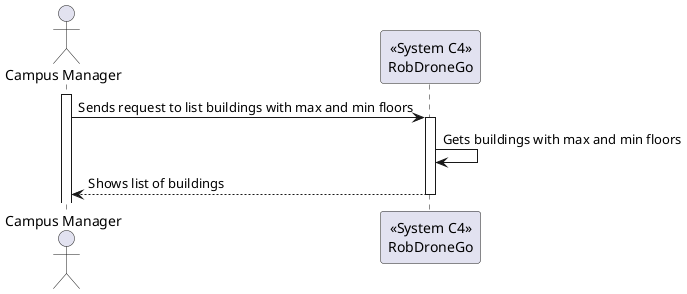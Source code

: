 @startuml

actor "Campus Manager" as CM
participant "<<System C4>>\nRobDroneGo" as RDG

activate CM

CM -> RDG: Sends request to list buildings with max and min floors
activate RDG
RDG -> RDG: Gets buildings with max and min floors
RDG --> CM: Shows list of buildings
deactivate RDG


@enduml
